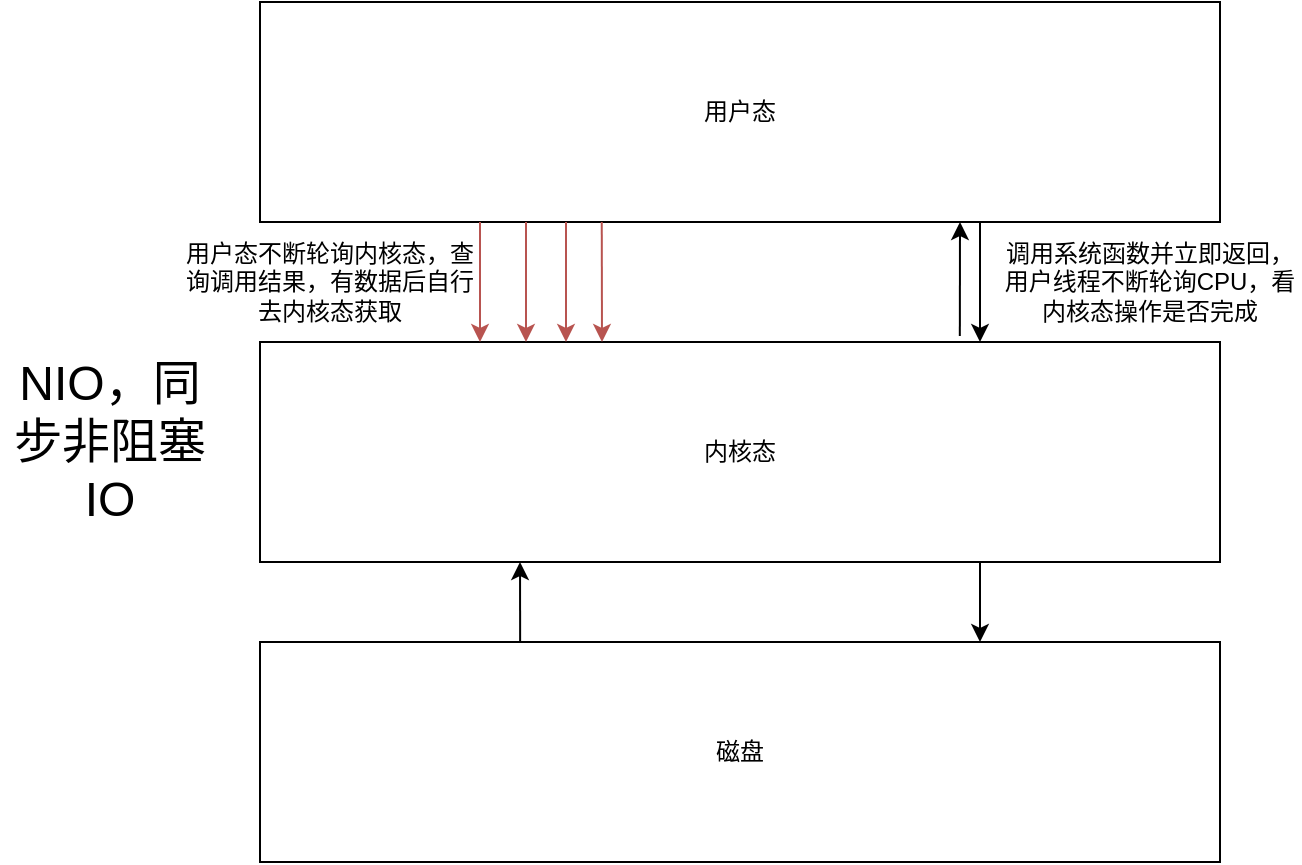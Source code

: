 <mxfile version="21.6.1" type="device">
  <diagram name="第 1 页" id="aW1MB_Ur3nu_3MJqOUkp">
    <mxGraphModel dx="1418" dy="828" grid="1" gridSize="10" guides="1" tooltips="1" connect="1" arrows="1" fold="1" page="1" pageScale="1" pageWidth="827" pageHeight="1169" math="0" shadow="0">
      <root>
        <mxCell id="0" />
        <mxCell id="1" parent="0" />
        <mxCell id="cbyQzRusD3GH666guXcY-1" value="用户态" style="rounded=0;whiteSpace=wrap;html=1;" parent="1" vertex="1">
          <mxGeometry x="160" y="110" width="480" height="110" as="geometry" />
        </mxCell>
        <mxCell id="cbyQzRusD3GH666guXcY-2" value="内核态" style="rounded=0;whiteSpace=wrap;html=1;" parent="1" vertex="1">
          <mxGeometry x="160" y="280" width="480" height="110" as="geometry" />
        </mxCell>
        <mxCell id="cbyQzRusD3GH666guXcY-3" value="磁盘" style="rounded=0;whiteSpace=wrap;html=1;" parent="1" vertex="1">
          <mxGeometry x="160" y="430" width="480" height="110" as="geometry" />
        </mxCell>
        <mxCell id="cbyQzRusD3GH666guXcY-4" value="" style="endArrow=classic;html=1;rounded=0;entryX=0.75;entryY=0;entryDx=0;entryDy=0;" parent="1" target="cbyQzRusD3GH666guXcY-2" edge="1">
          <mxGeometry width="50" height="50" relative="1" as="geometry">
            <mxPoint x="520" y="220" as="sourcePoint" />
            <mxPoint x="570" y="170" as="targetPoint" />
          </mxGeometry>
        </mxCell>
        <mxCell id="cbyQzRusD3GH666guXcY-5" value="调用系统函数并立即返回，用户线程不断轮询CPU，看内核态操作是否完成" style="text;html=1;strokeColor=none;fillColor=none;align=center;verticalAlign=middle;whiteSpace=wrap;rounded=0;" parent="1" vertex="1">
          <mxGeometry x="530" y="230" width="150" height="40" as="geometry" />
        </mxCell>
        <mxCell id="cbyQzRusD3GH666guXcY-6" value="" style="endArrow=classic;html=1;rounded=0;exitX=0.729;exitY=-0.027;exitDx=0;exitDy=0;exitPerimeter=0;" parent="1" edge="1" source="cbyQzRusD3GH666guXcY-2">
          <mxGeometry width="50" height="50" relative="1" as="geometry">
            <mxPoint x="510" y="270" as="sourcePoint" />
            <mxPoint x="510" y="220" as="targetPoint" />
          </mxGeometry>
        </mxCell>
        <mxCell id="cbyQzRusD3GH666guXcY-7" value="用户态不断轮询内核态，查询调用结果，有数据后自行去内核态获取" style="text;html=1;strokeColor=none;fillColor=none;align=center;verticalAlign=middle;whiteSpace=wrap;rounded=0;" parent="1" vertex="1">
          <mxGeometry x="120" y="235" width="150" height="30" as="geometry" />
        </mxCell>
        <mxCell id="cbyQzRusD3GH666guXcY-8" value="" style="endArrow=classic;html=1;rounded=0;entryX=0.75;entryY=0;entryDx=0;entryDy=0;" parent="1" target="cbyQzRusD3GH666guXcY-3" edge="1">
          <mxGeometry width="50" height="50" relative="1" as="geometry">
            <mxPoint x="520" y="390" as="sourcePoint" />
            <mxPoint x="570" y="340" as="targetPoint" />
          </mxGeometry>
        </mxCell>
        <mxCell id="cbyQzRusD3GH666guXcY-9" value="" style="endArrow=classic;html=1;rounded=0;exitX=0.271;exitY=0;exitDx=0;exitDy=0;exitPerimeter=0;" parent="1" source="cbyQzRusD3GH666guXcY-3" edge="1">
          <mxGeometry width="50" height="50" relative="1" as="geometry">
            <mxPoint x="240" y="440" as="sourcePoint" />
            <mxPoint x="290" y="390" as="targetPoint" />
          </mxGeometry>
        </mxCell>
        <mxCell id="cbyQzRusD3GH666guXcY-10" value="&lt;font style=&quot;font-size: 24px;&quot;&gt;NIO，同步非阻塞IO&lt;/font&gt;" style="text;html=1;strokeColor=none;fillColor=none;align=center;verticalAlign=middle;whiteSpace=wrap;rounded=0;" parent="1" vertex="1">
          <mxGeometry x="30" y="300" width="110" height="60" as="geometry" />
        </mxCell>
        <mxCell id="cbyQzRusD3GH666guXcY-11" value="" style="endArrow=classic;html=1;rounded=0;exitX=0.581;exitY=1;exitDx=0;exitDy=0;exitPerimeter=0;fillColor=#f8cecc;strokeColor=#b85450;" parent="1" edge="1">
          <mxGeometry width="50" height="50" relative="1" as="geometry">
            <mxPoint x="330.88" y="220" as="sourcePoint" />
            <mxPoint x="331" y="280" as="targetPoint" />
          </mxGeometry>
        </mxCell>
        <mxCell id="cbyQzRusD3GH666guXcY-12" value="" style="endArrow=classic;html=1;rounded=0;exitX=0.581;exitY=1;exitDx=0;exitDy=0;exitPerimeter=0;fillColor=#f8cecc;strokeColor=#b85450;" parent="1" edge="1">
          <mxGeometry width="50" height="50" relative="1" as="geometry">
            <mxPoint x="313" y="220" as="sourcePoint" />
            <mxPoint x="313" y="280" as="targetPoint" />
          </mxGeometry>
        </mxCell>
        <mxCell id="cbyQzRusD3GH666guXcY-13" value="" style="endArrow=classic;html=1;rounded=0;fillColor=#f8cecc;strokeColor=#b85450;" parent="1" edge="1">
          <mxGeometry width="50" height="50" relative="1" as="geometry">
            <mxPoint x="293" y="220" as="sourcePoint" />
            <mxPoint x="293" y="280" as="targetPoint" />
          </mxGeometry>
        </mxCell>
        <mxCell id="cbyQzRusD3GH666guXcY-14" value="" style="endArrow=classic;html=1;rounded=0;fillColor=#f8cecc;strokeColor=#b85450;" parent="1" edge="1">
          <mxGeometry width="50" height="50" relative="1" as="geometry">
            <mxPoint x="270" y="220" as="sourcePoint" />
            <mxPoint x="270" y="280" as="targetPoint" />
          </mxGeometry>
        </mxCell>
      </root>
    </mxGraphModel>
  </diagram>
</mxfile>
